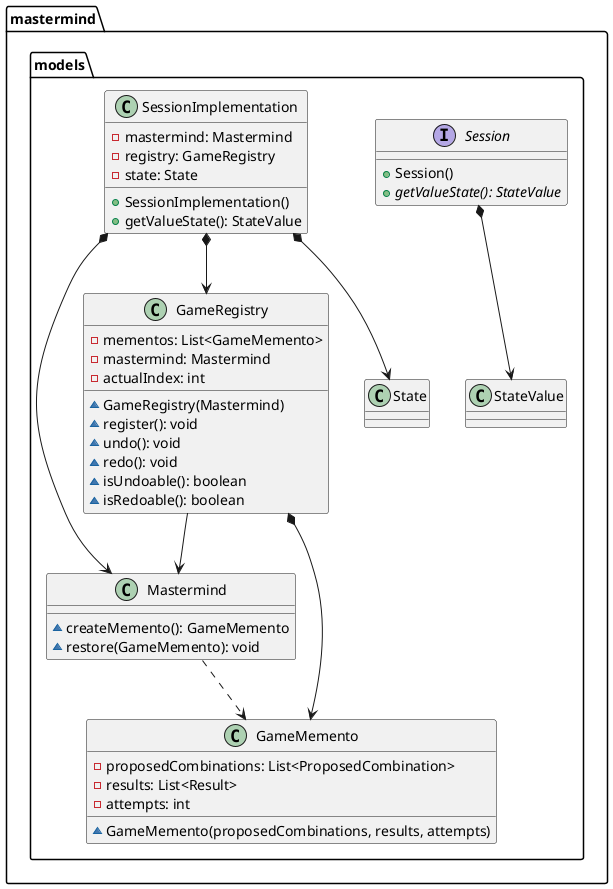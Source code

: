 @startuml

top to bottom direction

interface mastermind.models.Session {
    + Session()
    + {abstract} getValueState(): StateValue
}
mastermind.models.Session *--> mastermind.models.StateValue

class mastermind.models.SessionImplementation {
    - mastermind: Mastermind
    - registry: GameRegistry
    - state: State
    + SessionImplementation()
    + getValueState(): StateValue
}
mastermind.models.SessionImplementation *--> mastermind.models.Mastermind
mastermind.models.SessionImplementation *--> mastermind.models.GameRegistry
mastermind.models.SessionImplementation *--> mastermind.models.State

class mastermind.models.GameRegistry {
   - mementos: List<GameMemento>
   - mastermind: Mastermind
   - actualIndex: int
   ~ GameRegistry(Mastermind)
   ~ register(): void
   ~ undo(): void
   ~ redo(): void
   ~ isUndoable(): boolean
   ~ isRedoable(): boolean
}
mastermind.models.GameRegistry *--> mastermind.models.GameMemento
mastermind.models.GameRegistry --> mastermind.models.Mastermind

class mastermind.models.Mastermind {
   ~ createMemento(): GameMemento
   ~ restore(GameMemento): void
}
mastermind.models.Mastermind ..> mastermind.models.GameMemento

class mastermind.models.GameMemento {
   - proposedCombinations: List<ProposedCombination>
   - results: List<Result>
   - attempts: int
   ~ GameMemento(proposedCombinations, results, attempts)
}

@enduml